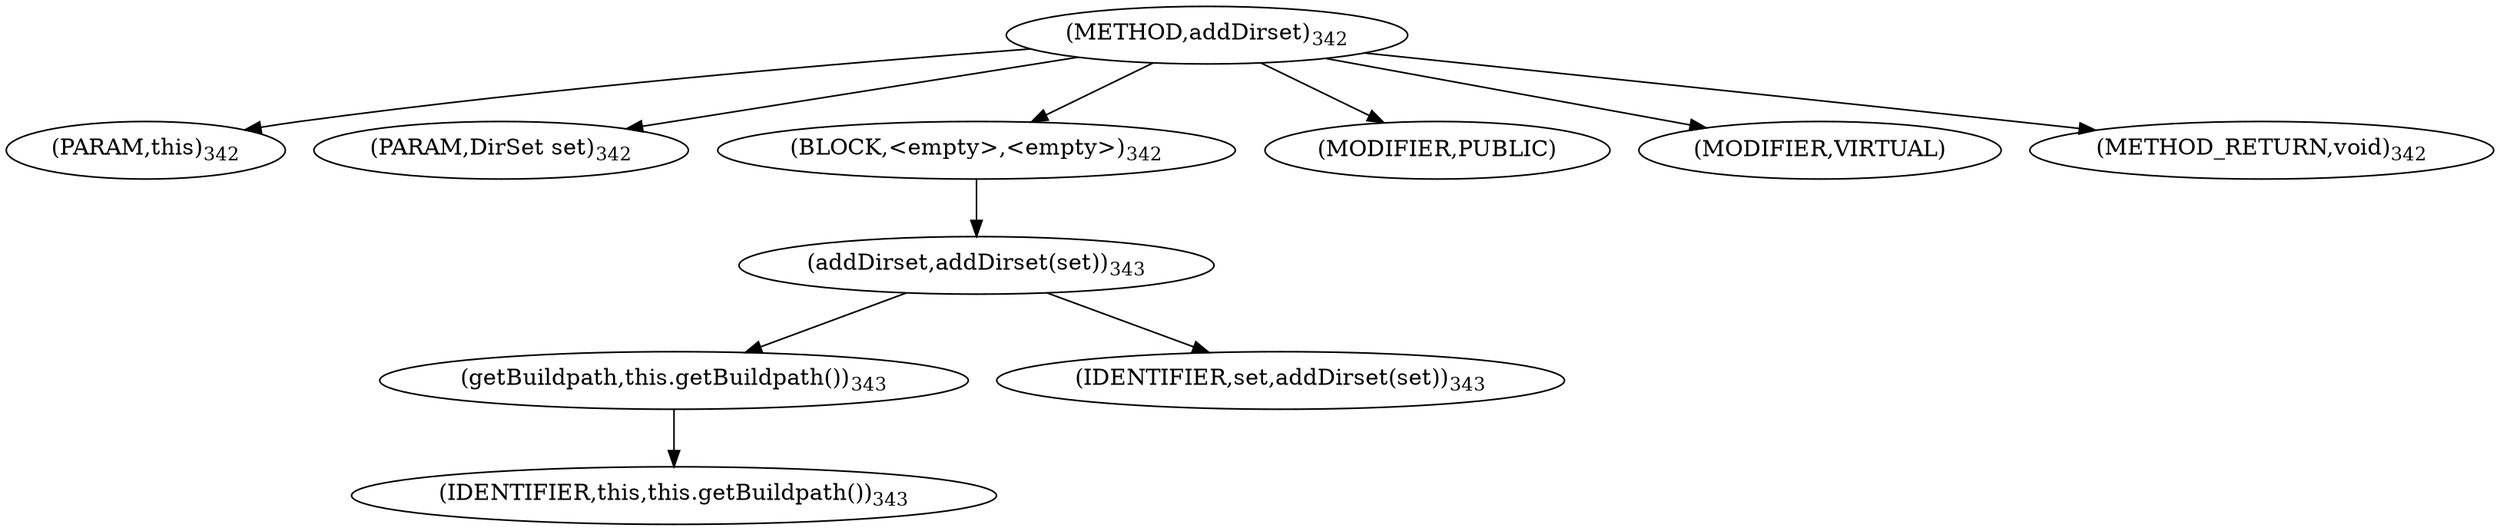 digraph "addDirset" {  
"524" [label = <(METHOD,addDirset)<SUB>342</SUB>> ]
"34" [label = <(PARAM,this)<SUB>342</SUB>> ]
"525" [label = <(PARAM,DirSet set)<SUB>342</SUB>> ]
"526" [label = <(BLOCK,&lt;empty&gt;,&lt;empty&gt;)<SUB>342</SUB>> ]
"527" [label = <(addDirset,addDirset(set))<SUB>343</SUB>> ]
"528" [label = <(getBuildpath,this.getBuildpath())<SUB>343</SUB>> ]
"33" [label = <(IDENTIFIER,this,this.getBuildpath())<SUB>343</SUB>> ]
"529" [label = <(IDENTIFIER,set,addDirset(set))<SUB>343</SUB>> ]
"530" [label = <(MODIFIER,PUBLIC)> ]
"531" [label = <(MODIFIER,VIRTUAL)> ]
"532" [label = <(METHOD_RETURN,void)<SUB>342</SUB>> ]
  "524" -> "34" 
  "524" -> "525" 
  "524" -> "526" 
  "524" -> "530" 
  "524" -> "531" 
  "524" -> "532" 
  "526" -> "527" 
  "527" -> "528" 
  "527" -> "529" 
  "528" -> "33" 
}
